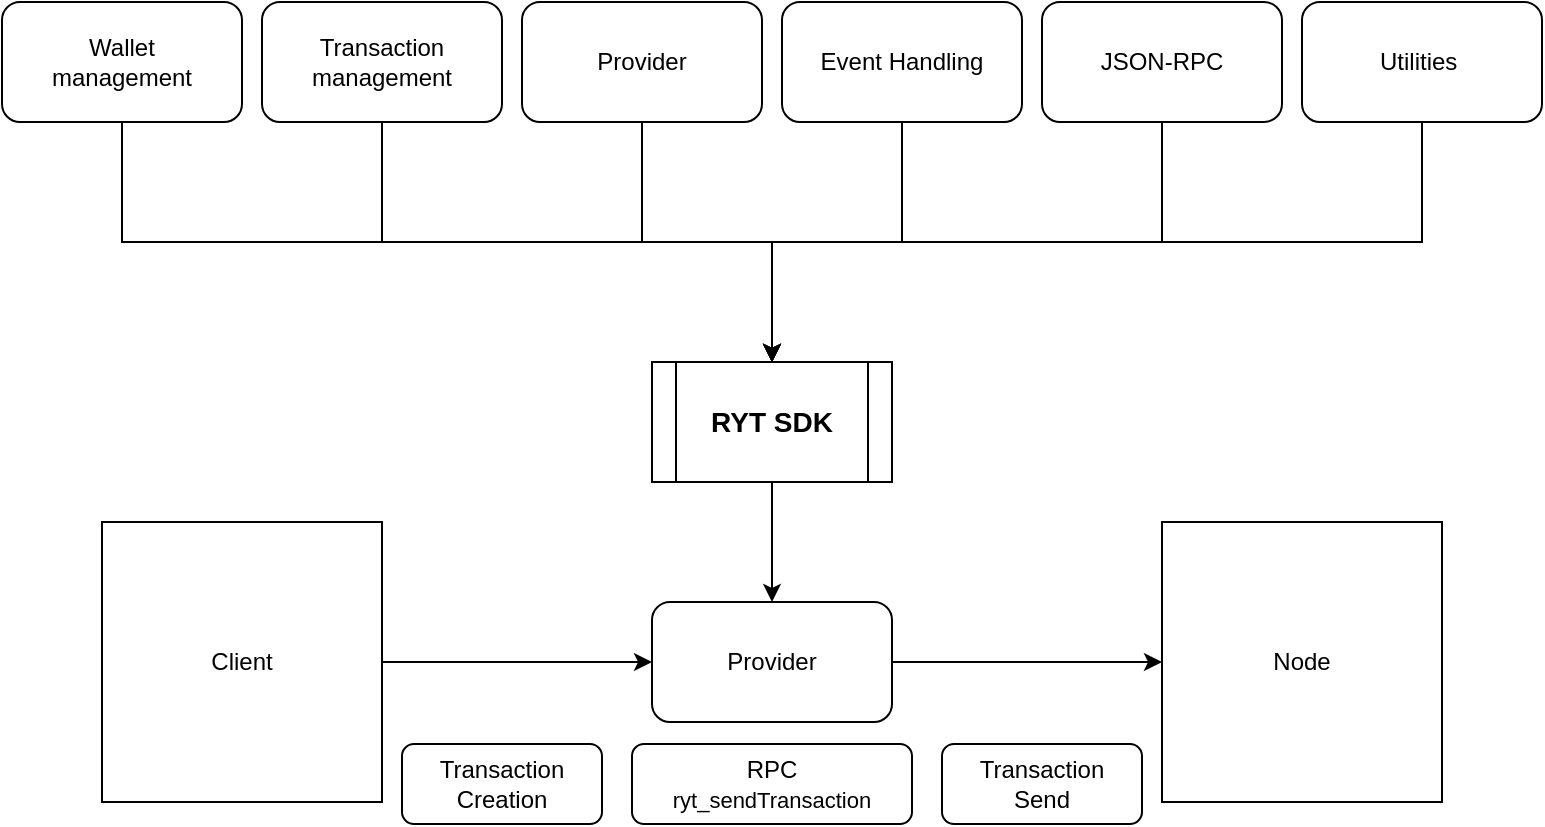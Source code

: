 <mxfile version="24.2.1" type="github">
  <diagram name="Page-1" id="RgmAbmVbI51hA4nQIdbu">
    <mxGraphModel dx="1114" dy="550" grid="1" gridSize="10" guides="1" tooltips="1" connect="1" arrows="1" fold="1" page="1" pageScale="1" pageWidth="850" pageHeight="1100" math="0" shadow="0">
      <root>
        <mxCell id="0" />
        <mxCell id="1" parent="0" />
        <mxCell id="xfQhk3VoaluE6TStIVvt-17" value="" style="edgeStyle=orthogonalEdgeStyle;rounded=0;orthogonalLoop=1;jettySize=auto;html=1;" edge="1" parent="1" source="xfQhk3VoaluE6TStIVvt-1" target="xfQhk3VoaluE6TStIVvt-14">
          <mxGeometry relative="1" as="geometry" />
        </mxCell>
        <mxCell id="xfQhk3VoaluE6TStIVvt-1" value="&lt;b&gt;&lt;font style=&quot;font-size: 14px;&quot;&gt;RYT SDK&lt;/font&gt;&lt;/b&gt;" style="shape=process;whiteSpace=wrap;html=1;backgroundOutline=1;" vertex="1" parent="1">
          <mxGeometry x="365" y="230" width="120" height="60" as="geometry" />
        </mxCell>
        <mxCell id="xfQhk3VoaluE6TStIVvt-8" style="edgeStyle=orthogonalEdgeStyle;rounded=0;orthogonalLoop=1;jettySize=auto;html=1;entryX=0.5;entryY=0;entryDx=0;entryDy=0;" edge="1" parent="1" source="xfQhk3VoaluE6TStIVvt-2" target="xfQhk3VoaluE6TStIVvt-1">
          <mxGeometry relative="1" as="geometry">
            <Array as="points">
              <mxPoint x="100" y="170" />
              <mxPoint x="425" y="170" />
            </Array>
          </mxGeometry>
        </mxCell>
        <mxCell id="xfQhk3VoaluE6TStIVvt-2" value="Wallet &lt;br&gt;management" style="rounded=1;whiteSpace=wrap;html=1;" vertex="1" parent="1">
          <mxGeometry x="40" y="50" width="120" height="60" as="geometry" />
        </mxCell>
        <mxCell id="xfQhk3VoaluE6TStIVvt-9" style="edgeStyle=orthogonalEdgeStyle;rounded=0;orthogonalLoop=1;jettySize=auto;html=1;entryX=0.5;entryY=0;entryDx=0;entryDy=0;" edge="1" parent="1" source="xfQhk3VoaluE6TStIVvt-3" target="xfQhk3VoaluE6TStIVvt-1">
          <mxGeometry relative="1" as="geometry">
            <Array as="points">
              <mxPoint x="230" y="170" />
              <mxPoint x="425" y="170" />
            </Array>
          </mxGeometry>
        </mxCell>
        <mxCell id="xfQhk3VoaluE6TStIVvt-3" value="Transaction&lt;br&gt;management" style="rounded=1;whiteSpace=wrap;html=1;" vertex="1" parent="1">
          <mxGeometry x="170" y="50" width="120" height="60" as="geometry" />
        </mxCell>
        <mxCell id="xfQhk3VoaluE6TStIVvt-10" style="edgeStyle=orthogonalEdgeStyle;rounded=0;orthogonalLoop=1;jettySize=auto;html=1;entryX=0.5;entryY=0;entryDx=0;entryDy=0;" edge="1" parent="1" source="xfQhk3VoaluE6TStIVvt-4" target="xfQhk3VoaluE6TStIVvt-1">
          <mxGeometry relative="1" as="geometry">
            <Array as="points">
              <mxPoint x="360" y="170" />
              <mxPoint x="425" y="170" />
            </Array>
          </mxGeometry>
        </mxCell>
        <mxCell id="xfQhk3VoaluE6TStIVvt-4" value="&lt;span style=&quot;white-space-collapse: preserve;&quot;&gt;&lt;font style=&quot;font-size: 12px;&quot; face=&quot;Helvetica&quot;&gt;Provider&lt;/font&gt;&lt;/span&gt;" style="rounded=1;whiteSpace=wrap;html=1;" vertex="1" parent="1">
          <mxGeometry x="300" y="50" width="120" height="60" as="geometry" />
        </mxCell>
        <mxCell id="xfQhk3VoaluE6TStIVvt-11" style="edgeStyle=orthogonalEdgeStyle;rounded=0;orthogonalLoop=1;jettySize=auto;html=1;entryX=0.5;entryY=0;entryDx=0;entryDy=0;" edge="1" parent="1" source="xfQhk3VoaluE6TStIVvt-5" target="xfQhk3VoaluE6TStIVvt-1">
          <mxGeometry relative="1" as="geometry">
            <Array as="points">
              <mxPoint x="490" y="170" />
              <mxPoint x="425" y="170" />
            </Array>
          </mxGeometry>
        </mxCell>
        <mxCell id="xfQhk3VoaluE6TStIVvt-5" value="&lt;span id=&quot;docs-internal-guid-2b0c5f49-7fff-e697-5f8d-0764dbf99335&quot;&gt;&lt;span style=&quot;background-color: transparent; font-variant-numeric: normal; font-variant-east-asian: normal; font-variant-alternates: normal; font-variant-position: normal; vertical-align: baseline; white-space-collapse: preserve;&quot;&gt;&lt;font style=&quot;font-size: 12px;&quot; face=&quot;Helvetica&quot;&gt;Event Handling&lt;/font&gt;&lt;/span&gt;&lt;/span&gt;" style="rounded=1;whiteSpace=wrap;html=1;" vertex="1" parent="1">
          <mxGeometry x="430" y="50" width="120" height="60" as="geometry" />
        </mxCell>
        <mxCell id="xfQhk3VoaluE6TStIVvt-12" style="edgeStyle=orthogonalEdgeStyle;rounded=0;orthogonalLoop=1;jettySize=auto;html=1;entryX=0.5;entryY=0;entryDx=0;entryDy=0;" edge="1" parent="1" source="xfQhk3VoaluE6TStIVvt-6" target="xfQhk3VoaluE6TStIVvt-1">
          <mxGeometry relative="1" as="geometry">
            <Array as="points">
              <mxPoint x="620" y="170" />
              <mxPoint x="425" y="170" />
            </Array>
          </mxGeometry>
        </mxCell>
        <mxCell id="xfQhk3VoaluE6TStIVvt-6" value="&lt;span id=&quot;docs-internal-guid-fc7b406d-7fff-1b1f-aa44-26fef9991192&quot;&gt;&lt;span style=&quot;background-color: transparent; font-variant-numeric: normal; font-variant-east-asian: normal; font-variant-alternates: normal; font-variant-position: normal; vertical-align: baseline; white-space-collapse: preserve;&quot;&gt;&lt;font style=&quot;font-size: 12px;&quot; face=&quot;Helvetica&quot;&gt;JSON-RPC&lt;/font&gt;&lt;/span&gt;&lt;/span&gt;" style="rounded=1;whiteSpace=wrap;html=1;" vertex="1" parent="1">
          <mxGeometry x="560" y="50" width="120" height="60" as="geometry" />
        </mxCell>
        <mxCell id="xfQhk3VoaluE6TStIVvt-13" style="edgeStyle=orthogonalEdgeStyle;rounded=0;orthogonalLoop=1;jettySize=auto;html=1;entryX=0.5;entryY=0;entryDx=0;entryDy=0;" edge="1" parent="1" source="xfQhk3VoaluE6TStIVvt-7" target="xfQhk3VoaluE6TStIVvt-1">
          <mxGeometry relative="1" as="geometry">
            <Array as="points">
              <mxPoint x="750" y="170" />
              <mxPoint x="425" y="170" />
            </Array>
          </mxGeometry>
        </mxCell>
        <mxCell id="xfQhk3VoaluE6TStIVvt-7" value="&lt;span id=&quot;docs-internal-guid-a87849ef-7fff-4aee-8872-d2432cc4f671&quot;&gt;&lt;span style=&quot;background-color: transparent; font-variant-numeric: normal; font-variant-east-asian: normal; font-variant-alternates: normal; font-variant-position: normal; vertical-align: baseline; white-space-collapse: preserve;&quot;&gt;&lt;font style=&quot;font-size: 12px;&quot;&gt;Utilities &lt;/font&gt;&lt;/span&gt;&lt;/span&gt;" style="rounded=1;whiteSpace=wrap;html=1;" vertex="1" parent="1">
          <mxGeometry x="690" y="50" width="120" height="60" as="geometry" />
        </mxCell>
        <mxCell id="xfQhk3VoaluE6TStIVvt-20" style="edgeStyle=orthogonalEdgeStyle;rounded=0;orthogonalLoop=1;jettySize=auto;html=1;entryX=0;entryY=0.5;entryDx=0;entryDy=0;" edge="1" parent="1" source="xfQhk3VoaluE6TStIVvt-14" target="xfQhk3VoaluE6TStIVvt-19">
          <mxGeometry relative="1" as="geometry" />
        </mxCell>
        <mxCell id="xfQhk3VoaluE6TStIVvt-14" value="&lt;span style=&quot;white-space-collapse: preserve;&quot;&gt;&lt;font style=&quot;font-size: 12px;&quot; face=&quot;Helvetica&quot;&gt;Provider&lt;/font&gt;&lt;/span&gt;" style="rounded=1;whiteSpace=wrap;html=1;" vertex="1" parent="1">
          <mxGeometry x="365" y="350" width="120" height="60" as="geometry" />
        </mxCell>
        <mxCell id="xfQhk3VoaluE6TStIVvt-18" style="edgeStyle=orthogonalEdgeStyle;rounded=0;orthogonalLoop=1;jettySize=auto;html=1;entryX=0;entryY=0.5;entryDx=0;entryDy=0;" edge="1" parent="1" source="xfQhk3VoaluE6TStIVvt-15" target="xfQhk3VoaluE6TStIVvt-14">
          <mxGeometry relative="1" as="geometry" />
        </mxCell>
        <mxCell id="xfQhk3VoaluE6TStIVvt-15" value="Client" style="whiteSpace=wrap;html=1;aspect=fixed;" vertex="1" parent="1">
          <mxGeometry x="90" y="310" width="140" height="140" as="geometry" />
        </mxCell>
        <mxCell id="xfQhk3VoaluE6TStIVvt-19" value="Node" style="whiteSpace=wrap;html=1;aspect=fixed;" vertex="1" parent="1">
          <mxGeometry x="620" y="310" width="140" height="140" as="geometry" />
        </mxCell>
        <mxCell id="xfQhk3VoaluE6TStIVvt-21" value="RPC&lt;br&gt;&lt;span id=&quot;docs-internal-guid-387a9d9a-7fff-67b6-796c-e1688d9cdb20&quot;&gt;&lt;span style=&quot;background-color: transparent; font-variant-numeric: normal; font-variant-east-asian: normal; font-variant-alternates: normal; font-variant-position: normal; vertical-align: baseline; white-space-collapse: preserve;&quot;&gt;&lt;font style=&quot;font-size: 11px;&quot;&gt;ryt_sendTransaction&lt;/font&gt;&lt;/span&gt;&lt;/span&gt;" style="rounded=1;whiteSpace=wrap;html=1;" vertex="1" parent="1">
          <mxGeometry x="355" y="421" width="140" height="40" as="geometry" />
        </mxCell>
        <mxCell id="xfQhk3VoaluE6TStIVvt-23" value="Transaction&lt;br&gt;Send" style="rounded=1;whiteSpace=wrap;html=1;" vertex="1" parent="1">
          <mxGeometry x="510" y="421" width="100" height="40" as="geometry" />
        </mxCell>
        <mxCell id="xfQhk3VoaluE6TStIVvt-24" value="Transaction&lt;br&gt;Creation" style="rounded=1;whiteSpace=wrap;html=1;" vertex="1" parent="1">
          <mxGeometry x="240" y="421" width="100" height="40" as="geometry" />
        </mxCell>
      </root>
    </mxGraphModel>
  </diagram>
</mxfile>
